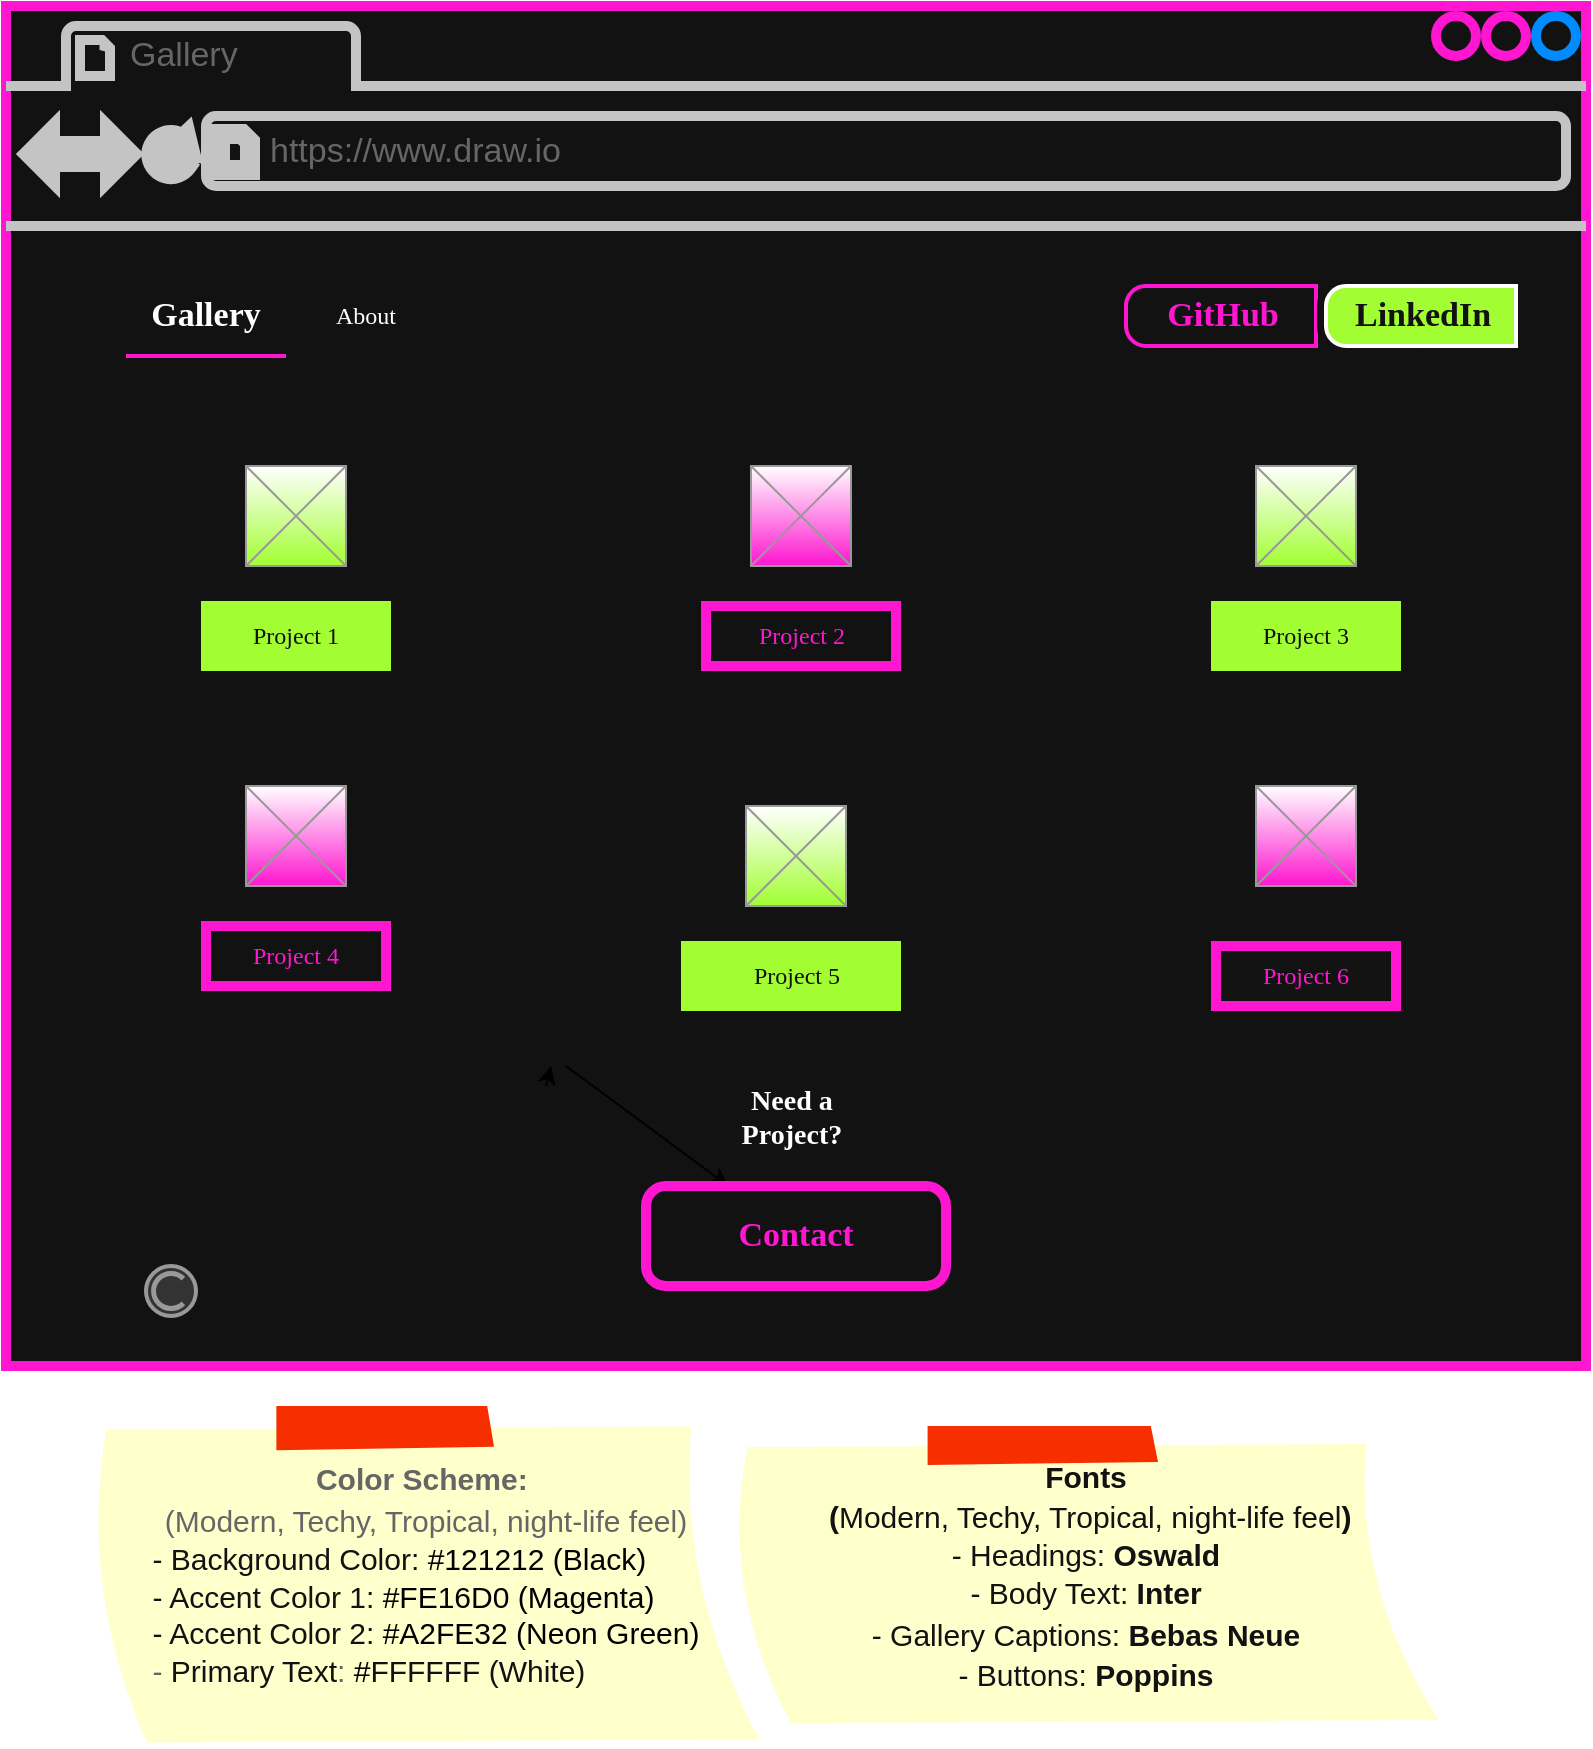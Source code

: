 <mxfile>
    <diagram id="YjC-V1jiLNOm3QlCypXk" name="Page-1">
        <mxGraphModel dx="1187" dy="716" grid="1" gridSize="10" guides="1" tooltips="1" connect="1" arrows="1" fold="1" page="1" pageScale="1" pageWidth="850" pageHeight="1100" math="0" shadow="0">
            <root>
                <mxCell id="0"/>
                <mxCell id="1" parent="0"/>
                <mxCell id="41" value="" style="strokeWidth=5;shadow=0;dashed=0;align=center;html=1;shape=mxgraph.mockup.containers.browserWindow;rSize=0;strokeColor=#FE16D0;strokeColor2=#008cff;strokeColor3=#c4c4c4;mainText=,;recursiveResize=0;fillColor=#121212;fontFamily=Inter;fontSource=https%3A%2F%2Ffonts.googleapis.com%2Fcss%3Ffamily%3DInter;gradientColor=#A2FE32;" parent="1" vertex="1">
                    <mxGeometry x="10" y="60" width="790" height="680" as="geometry"/>
                </mxCell>
                <mxCell id="42" value="Gallery" style="strokeWidth=1;shadow=0;dashed=0;align=center;html=1;shape=mxgraph.mockup.containers.anchor;fontSize=17;fontColor=#666666;align=left;" parent="41" vertex="1">
                    <mxGeometry x="60" y="12" width="110" height="26" as="geometry"/>
                </mxCell>
                <mxCell id="43" value="https://www.draw.io" style="strokeWidth=1;shadow=0;dashed=0;align=center;html=1;shape=mxgraph.mockup.containers.anchor;rSize=0;fontSize=17;fontColor=#666666;align=left;" parent="41" vertex="1">
                    <mxGeometry x="130" y="60" width="250" height="26" as="geometry"/>
                </mxCell>
                <mxCell id="44" value="" style="edgeStyle=none;html=1;" parent="41" target="49" edge="1">
                    <mxGeometry relative="1" as="geometry">
                        <mxPoint x="280" y="530" as="sourcePoint"/>
                    </mxGeometry>
                </mxCell>
                <mxCell id="47" value="" style="strokeColor=#999999;verticalLabelPosition=bottom;shadow=0;dashed=0;verticalAlign=top;strokeWidth=2;html=1;shape=mxgraph.mockup.misc.copyrightIcon;labelBorderColor=none;fontColor=#333333;fillColor=#333333;" parent="41" vertex="1">
                    <mxGeometry x="70" y="630" width="25" height="25" as="geometry"/>
                </mxCell>
                <mxCell id="48" value="&lt;h3&gt;&lt;font style=&quot;color: rgb(255, 255, 255);&quot; data-font-src=&quot;https://fonts.googleapis.com/css?family=Oswald&quot; face=&quot;Oswald&quot;&gt;Need a Project?&lt;/font&gt;&lt;/h3&gt;" style="text;html=1;strokeColor=none;fillColor=none;align=center;verticalAlign=middle;whiteSpace=wrap;rounded=0;labelBorderColor=none;fontColor=#E76F51;" parent="41" vertex="1">
                    <mxGeometry x="362.5" y="540" width="60" height="30" as="geometry"/>
                </mxCell>
                <mxCell id="49" value="&lt;font style=&quot;color: rgb(254, 22, 208);&quot; face=&quot;Poppins&quot;&gt;Contact&lt;/font&gt;" style="strokeWidth=5;shadow=0;dashed=0;align=center;html=1;shape=mxgraph.mockup.buttons.button;strokeColor=#FE16D0;fontColor=#ffffff;mainText=;buttonStyle=round;fontSize=17;fontStyle=1;fillColor=#121212;whiteSpace=wrap;labelBorderColor=none;" parent="41" vertex="1">
                    <mxGeometry x="320" y="590" width="150" height="50" as="geometry"/>
                </mxCell>
                <mxCell id="54" value="" style="verticalLabelPosition=bottom;shadow=0;dashed=0;align=center;html=1;verticalAlign=top;strokeWidth=1;shape=mxgraph.mockup.graphics.simpleIcon;strokeColor=#999999;gradientColor=#A2FE32;" parent="41" vertex="1">
                    <mxGeometry x="120" y="230" width="50" height="50" as="geometry"/>
                </mxCell>
                <mxCell id="55" value="" style="verticalLabelPosition=bottom;shadow=0;dashed=0;align=center;html=1;verticalAlign=top;strokeWidth=1;shape=mxgraph.mockup.graphics.simpleIcon;strokeColor=#999999;gradientColor=#FE16D0;" parent="41" vertex="1">
                    <mxGeometry x="120" y="390" width="50" height="50" as="geometry"/>
                </mxCell>
                <mxCell id="56" value="" style="verticalLabelPosition=bottom;shadow=0;dashed=0;align=center;html=1;verticalAlign=top;strokeWidth=1;shape=mxgraph.mockup.graphics.simpleIcon;strokeColor=#999999;gradientColor=#FE16D0;" parent="41" vertex="1">
                    <mxGeometry x="372.5" y="230" width="50" height="50" as="geometry"/>
                </mxCell>
                <mxCell id="57" value="" style="verticalLabelPosition=bottom;shadow=0;dashed=0;align=center;html=1;verticalAlign=top;strokeWidth=1;shape=mxgraph.mockup.graphics.simpleIcon;strokeColor=#999999;gradientColor=#A2FE32;" parent="41" vertex="1">
                    <mxGeometry x="625" y="230" width="50" height="50" as="geometry"/>
                </mxCell>
                <mxCell id="60" value="" style="verticalLabelPosition=bottom;shadow=0;dashed=0;align=center;html=1;verticalAlign=top;strokeWidth=1;shape=mxgraph.mockup.graphics.simpleIcon;strokeColor=#999999;gradientColor=#A2FE32;" parent="41" vertex="1">
                    <mxGeometry x="370" y="400" width="50" height="50" as="geometry"/>
                </mxCell>
                <mxCell id="61" value="" style="verticalLabelPosition=bottom;shadow=0;dashed=0;align=center;html=1;verticalAlign=top;strokeWidth=1;shape=mxgraph.mockup.graphics.simpleIcon;strokeColor=#999999;gradientColor=#FE16D0;" parent="41" vertex="1">
                    <mxGeometry x="625" y="390" width="50" height="50" as="geometry"/>
                </mxCell>
                <mxCell id="64" value="" style="edgeStyle=none;html=1;" parent="41" edge="1">
                    <mxGeometry relative="1" as="geometry">
                        <mxPoint x="270" y="540" as="sourcePoint"/>
                        <mxPoint x="272.5" y="530" as="targetPoint"/>
                    </mxGeometry>
                </mxCell>
                <mxCell id="66" value="" style="rounded=0;whiteSpace=wrap;html=1;fillColor=#A2FE32;strokeColor=#A2FE32;strokeWidth=5;" parent="41" vertex="1">
                    <mxGeometry x="100" y="300" width="90" height="30" as="geometry"/>
                </mxCell>
                <mxCell id="67" value="" style="rounded=0;whiteSpace=wrap;html=1;fillColor=#121212;strokeColor=#FE16D0;strokeWidth=5;" parent="41" vertex="1">
                    <mxGeometry x="350" y="300" width="95" height="30" as="geometry"/>
                </mxCell>
                <mxCell id="68" value="" style="rounded=0;whiteSpace=wrap;html=1;fillColor=#A2FE32;strokeColor=#A2FE32;strokeWidth=5;" parent="41" vertex="1">
                    <mxGeometry x="605" y="300" width="90" height="30" as="geometry"/>
                </mxCell>
                <mxCell id="69" value="" style="rounded=0;whiteSpace=wrap;html=1;fillColor=#121212;strokeColor=#FE16D0;strokeWidth=5;" parent="41" vertex="1">
                    <mxGeometry x="100" y="460" width="90" height="30" as="geometry"/>
                </mxCell>
                <mxCell id="70" value="" style="rounded=0;whiteSpace=wrap;html=1;fillColor=#A2FE32;strokeColor=#A2FE32;strokeWidth=5;" parent="41" vertex="1">
                    <mxGeometry x="340" y="470" width="105" height="30" as="geometry"/>
                </mxCell>
                <mxCell id="71" value="" style="rounded=0;whiteSpace=wrap;html=1;fillColor=#121212;strokeColor=#FE16D0;strokeWidth=5;" parent="41" vertex="1">
                    <mxGeometry x="605" y="470" width="90" height="30" as="geometry"/>
                </mxCell>
                <mxCell id="72" value="&lt;font style=&quot;&quot; face=&quot;Bebas Neue&quot; data-font-src=&quot;https://fonts.googleapis.com/css?family=Bebas+Neue&quot;&gt;Project 1&lt;/font&gt;" style="text;html=1;align=center;verticalAlign=middle;whiteSpace=wrap;rounded=0;fontColor=#121212;" parent="41" vertex="1">
                    <mxGeometry x="115" y="300" width="60" height="30" as="geometry"/>
                </mxCell>
                <mxCell id="73" value="&lt;font face=&quot;Bebas Neue&quot; style=&quot;color: rgb(254, 22, 208);&quot; data-font-src=&quot;https://fonts.googleapis.com/css?family=Bebas+Neue&quot;&gt;Project 2&lt;/font&gt;" style="text;html=1;align=center;verticalAlign=middle;whiteSpace=wrap;rounded=0;" parent="41" vertex="1">
                    <mxGeometry x="367.5" y="300" width="60" height="30" as="geometry"/>
                </mxCell>
                <mxCell id="74" value="&lt;font face=&quot;Bebas Neue&quot; style=&quot;color: rgb(18, 18, 18);&quot; data-font-src=&quot;https://fonts.googleapis.com/css?family=Bebas+Neue&quot;&gt;Project 3&lt;/font&gt;" style="text;html=1;align=center;verticalAlign=middle;whiteSpace=wrap;rounded=0;" parent="41" vertex="1">
                    <mxGeometry x="620" y="300" width="60" height="30" as="geometry"/>
                </mxCell>
                <mxCell id="75" value="&lt;font face=&quot;Bebas Neue&quot; style=&quot;color: rgb(254, 22, 208);&quot; data-font-src=&quot;https://fonts.googleapis.com/css?family=Bebas+Neue&quot;&gt;Project 4&lt;/font&gt;" style="text;html=1;align=center;verticalAlign=middle;whiteSpace=wrap;rounded=0;" parent="41" vertex="1">
                    <mxGeometry x="115" y="460" width="60" height="30" as="geometry"/>
                </mxCell>
                <mxCell id="76" value="&lt;font face=&quot;Bebas Neue&quot; style=&quot;color: rgb(18, 18, 18);&quot; data-font-src=&quot;https://fonts.googleapis.com/css?family=Bebas+Neue&quot;&gt;Project 5&lt;/font&gt;" style="text;html=1;align=center;verticalAlign=middle;whiteSpace=wrap;rounded=0;" parent="41" vertex="1">
                    <mxGeometry x="367.5" y="470" width="55" height="30" as="geometry"/>
                </mxCell>
                <mxCell id="77" value="&lt;font face=&quot;Bebas Neue&quot; data-font-src=&quot;https://fonts.googleapis.com/css?family=Bebas+Neue&quot; style=&quot;color: rgb(254, 22, 208);&quot;&gt;Project 6&lt;/font&gt;" style="text;html=1;align=center;verticalAlign=middle;whiteSpace=wrap;rounded=0;fontColor=#121212;" parent="41" vertex="1">
                    <mxGeometry x="620" y="470" width="60" height="30" as="geometry"/>
                </mxCell>
                <mxCell id="85" value="" style="strokeWidth=9;shadow=0;dashed=0;align=center;html=1;shape=mxgraph.mockup.rrect;rSize=10;fillColor=#F5F5DC;strokeColor=#121212;labelBackgroundColor=#A2FE32;fontFamily=Oswald;fontSource=https%3A%2F%2Ffonts.googleapis.com%2Fcss%3Ffamily%3DOswald;" vertex="1" parent="41">
                    <mxGeometry x="560" y="140" width="45" height="30" as="geometry"/>
                </mxCell>
                <mxCell id="86" value="&lt;font style=&quot;color: rgb(254, 22, 208);&quot; face=&quot;Poppins&quot;&gt;GitHub&lt;/font&gt;" style="strokeWidth=2;shadow=0;dashed=0;align=center;html=1;shape=mxgraph.mockup.leftButton;rSize=10;fontSize=17;fontColor=#F5F5DC;fontStyle=1;fillColor=#121212;strokeColor=#FE16D0;resizeHeight=1;fontFamily=Oswald;fontSource=https%3A%2F%2Ffonts.googleapis.com%2Fcss%3Ffamily%3DOswald;" vertex="1" parent="85">
                    <mxGeometry width="95" height="30" relative="1" as="geometry"/>
                </mxCell>
                <mxCell id="87" value="" style="strokeWidth=9;shadow=0;dashed=0;align=center;html=1;shape=mxgraph.mockup.rrect;rSize=10;fillColor=#F5F5DC;strokeColor=#121212;labelBackgroundColor=#A2FE32;fontFamily=Oswald;fontSource=https%3A%2F%2Ffonts.googleapis.com%2Fcss%3Ffamily%3DOswald;" vertex="1" parent="41">
                    <mxGeometry x="660" y="140" width="50" height="30" as="geometry"/>
                </mxCell>
                <mxCell id="88" value="&lt;font style=&quot;color: rgb(18, 18, 18);&quot; face=&quot;Poppins&quot;&gt;LinkedIn&lt;/font&gt;" style="strokeWidth=2;shadow=0;dashed=0;align=center;html=1;shape=mxgraph.mockup.leftButton;rSize=10;fontSize=17;fontColor=#F5F5DC;fontStyle=1;fillColor=#A2FE32;strokeColor=#FFFFFF;resizeHeight=1;fontFamily=Oswald;fontSource=https%3A%2F%2Ffonts.googleapis.com%2Fcss%3Ffamily%3DOswald;" vertex="1" parent="87">
                    <mxGeometry width="95" height="30" relative="1" as="geometry"/>
                </mxCell>
                <mxCell id="89" value="&lt;font data-font-src=&quot;https://fonts.googleapis.com/css?family=Poppins&quot; face=&quot;Poppins&quot; style=&quot;color: rgb(255, 255, 255);&quot;&gt;Gallery&lt;/font&gt;" style="strokeWidth=9;shadow=0;dashed=0;align=center;html=1;shape=mxgraph.mockup.buttons.button;strokeColor=#121212;fontColor=#ffffff;mainText=;buttonStyle=round;fontSize=17;fontStyle=1;fillColor=#121212;whiteSpace=wrap;fontFamily=Oswald;fontSource=https%3A%2F%2Ffonts.googleapis.com%2Fcss%3Ffamily%3DOswald;" vertex="1" parent="41">
                    <mxGeometry x="40" y="135" width="120" height="40" as="geometry"/>
                </mxCell>
                <mxCell id="90" value="&lt;font face=&quot;Poppins&quot; style=&quot;color: rgb(255, 255, 255);&quot;&gt;About&lt;/font&gt;" style="text;html=1;align=center;verticalAlign=middle;whiteSpace=wrap;rounded=0;" vertex="1" parent="41">
                    <mxGeometry x="150" y="140" width="60" height="30" as="geometry"/>
                </mxCell>
                <mxCell id="91" value="" style="line;strokeWidth=2;html=1;fontColor=#FE16D0;strokeColor=#FE16D0;" vertex="1" parent="41">
                    <mxGeometry x="60" y="160" width="80" height="30" as="geometry"/>
                </mxCell>
                <mxCell id="83" value="&lt;div style=&quot;&quot;&gt;&lt;font style=&quot;font-size: 15px;&quot;&gt;&lt;b style=&quot;background-color: transparent;&quot;&gt;Color Scheme:&lt;/b&gt;&lt;span style=&quot;background-color: transparent;&quot;&gt;&amp;nbsp;&lt;/span&gt;&lt;/font&gt;&lt;/div&gt;&lt;div style=&quot;&quot;&gt;&lt;span style=&quot;background-color: transparent;&quot;&gt;&lt;font style=&quot;font-size: 15px;&quot;&gt;(Modern, Techy, Tropical, night-life feel)&lt;/font&gt;&lt;/span&gt;&lt;/div&gt;&lt;font style=&quot;color: rgb(18, 18, 18); font-size: 15px;&quot;&gt;&lt;div style=&quot;text-align: left;&quot;&gt;&lt;span style=&quot;background-color: transparent;&quot;&gt;- Background Color:&amp;nbsp;&lt;/span&gt;&lt;span style=&quot;background-color: transparent; line-height: 18.4px; color: rgb(0, 0, 0);&quot;&gt;#&lt;span style=&quot;line-height: 15.333px; color: rgb(0, 0, 0);&quot;&gt;121212&lt;/span&gt;&lt;span style=&quot;color: rgb(0, 0, 0);&quot;&gt;&lt;/span&gt;&amp;nbsp;(Black)&lt;/span&gt;&lt;/div&gt;&lt;font face=&quot;Helvetica&quot;&gt;&lt;div style=&quot;text-align: left;&quot;&gt;&lt;span style=&quot;background-color: transparent;&quot;&gt;- Accent Color 1:&amp;nbsp;&lt;/span&gt;&lt;span style=&quot;background-color: transparent; line-height: 18.4px; color: rgb(0, 0, 0);&quot;&gt;#&lt;/span&gt;&lt;span style=&quot;background-color: transparent; line-height: 18.4px; color: rgb(0, 0, 0);&quot;&gt;&lt;font&gt;FE16D0&lt;/font&gt;&lt;/span&gt;&lt;span style=&quot;background-color: transparent; line-height: 18.4px; color: rgb(0, 0, 0);&quot;&gt;&amp;nbsp;(Magenta)&lt;/span&gt;&lt;/div&gt;&lt;div style=&quot;text-align: left;&quot;&gt;&lt;span style=&quot;background-color: transparent;&quot;&gt;- Accent Color 2:&amp;nbsp;&lt;/span&gt;&lt;span style=&quot;background-color: transparent; line-height: 18.4px; color: rgb(0, 0, 0);&quot;&gt;#&lt;/span&gt;&lt;span style=&quot;background-color: transparent; line-height: 18.4px; color: rgb(0, 0, 0);&quot;&gt;&lt;font&gt;A2FE32&lt;/font&gt;&lt;/span&gt;&lt;span style=&quot;background-color: transparent; line-height: 18.4px; color: rgb(0, 0, 0);&quot;&gt;&amp;nbsp;(Neon Green)&lt;/span&gt;&lt;/div&gt;&lt;/font&gt;&lt;/font&gt;&lt;div&gt;&lt;div style=&quot;text-align: left;&quot;&gt;&lt;font style=&quot;font-size: 15px;&quot;&gt;&lt;span style=&quot;scrollbar-color: light-dark(#e2e2e2, #4b4b4b)&lt;br/&gt;&#x9;&#x9;&#x9;&#x9;&#x9;light-dark(#fbfbfb, var(--dark-panel-color)); line-height: 18.4px;&quot;&gt;&lt;span style=&quot;scrollbar-color: light-dark(#e2e2e2, #4b4b4b)&lt;br/&gt;&#x9;&#x9;&#x9;&#x9;&#x9;light-dark(#fbfbfb, var(--dark-panel-color)); line-height: 18.4px;&quot;&gt;&lt;font style=&quot;&quot; face=&quot;Helvetica&quot;&gt;&lt;span style=&quot;color: rgb(102, 102, 102);&quot;&gt;- &lt;/span&gt;&lt;span style=&quot;color: rgb(102, 102, 102);&quot;&gt;&lt;font style=&quot;color: rgb(18, 18, 18);&quot;&gt;Primary Text&lt;/font&gt;&lt;/span&gt;&lt;span style=&quot;color: rgb(102, 102, 102);&quot;&gt;:&amp;nbsp;&lt;/span&gt;&lt;span style=&quot;color: rgb(0, 0, 0); scrollbar-color: light-dark(#e2e2e2, #4b4b4b)&lt;br/&gt;&#x9;&#x9;&#x9;&#x9;&#x9;light-dark(#fbfbfb, var(--dark-panel-color)); line-height: 18.4px;&quot;&gt;#&lt;/span&gt;&lt;/font&gt;&lt;/span&gt;&lt;/span&gt;&lt;span style=&quot;color: light-dark(rgb(18, 18, 18), rgb(222, 222, 222)); background-color: transparent;&quot;&gt;&lt;font&gt;FFFFFF&lt;/font&gt;&lt;/span&gt;&lt;span style=&quot;color: light-dark(rgb(18, 18, 18), rgb(222, 222, 222)); background-color: transparent;&quot;&gt;&amp;nbsp;(White)&lt;/span&gt;&lt;/font&gt;&lt;/div&gt;&lt;/div&gt;" style="strokeWidth=1;shadow=0;dashed=0;align=center;html=1;shape=mxgraph.mockup.text.stickyNote2;fontColor=#666666;mainText=;fontSize=17;whiteSpace=wrap;fillColor=#ffffcc;strokeColor=#F62E00;" vertex="1" parent="1">
                    <mxGeometry x="50" y="760" width="340" height="170" as="geometry"/>
                </mxCell>
                <mxCell id="84" value="&lt;b&gt;&lt;font style=&quot;font-size: 15px; color: rgb(18, 18, 18);&quot;&gt;Fonts&lt;/font&gt;&lt;/b&gt;&lt;div&gt;&lt;font style=&quot;font-size: 15px; color: rgb(18, 18, 18);&quot;&gt;&lt;b&gt;&amp;nbsp;(&lt;/b&gt;&lt;span&gt;Modern, Techy, Tropical, night-life feel&lt;/span&gt;&lt;b&gt;)&lt;/b&gt;&lt;br&gt;&lt;div style=&quot;&quot;&gt;&lt;span style=&quot;background-color: transparent;&quot;&gt;- Headings: &lt;b&gt;Oswald&lt;/b&gt;&lt;/span&gt;&lt;/div&gt;&lt;/font&gt;&lt;div style=&quot;&quot;&gt;&lt;font style=&quot;font-size: 15px; color: rgb(18, 18, 18);&quot;&gt;&lt;span&gt;- Body Text: &lt;b&gt;Inter&lt;/b&gt;&lt;/span&gt;&lt;br&gt;&lt;/font&gt;&lt;/div&gt;&lt;div style=&quot;&quot;&gt;&lt;font style=&quot;font-size: 15px; color: rgb(18, 18, 18);&quot;&gt;&lt;span&gt;- Gallery Captions: &lt;b&gt;Bebas Neue&lt;/b&gt;&lt;/span&gt;&lt;span&gt;&lt;br&gt;&lt;/span&gt;&lt;/font&gt;&lt;/div&gt;&lt;div style=&quot;&quot;&gt;&lt;span&gt;&lt;font style=&quot;font-size: 15px; color: rgb(18, 18, 18);&quot;&gt;- Buttons: &lt;b style=&quot;&quot;&gt;Poppins&lt;/b&gt;&lt;/font&gt;&lt;/span&gt;&lt;span style=&quot;color: rgb(102, 102, 102);&quot;&gt;&lt;br&gt;&lt;/span&gt;&lt;/div&gt;&lt;/div&gt;" style="strokeWidth=1;shadow=0;dashed=0;align=center;html=1;shape=mxgraph.mockup.text.stickyNote2;fontColor=#666666;mainText=;fontSize=17;whiteSpace=wrap;fillColor=#ffffcc;strokeColor=#F62E00;" vertex="1" parent="1">
                    <mxGeometry x="370" y="770" width="360" height="150" as="geometry"/>
                </mxCell>
            </root>
        </mxGraphModel>
    </diagram>
</mxfile>